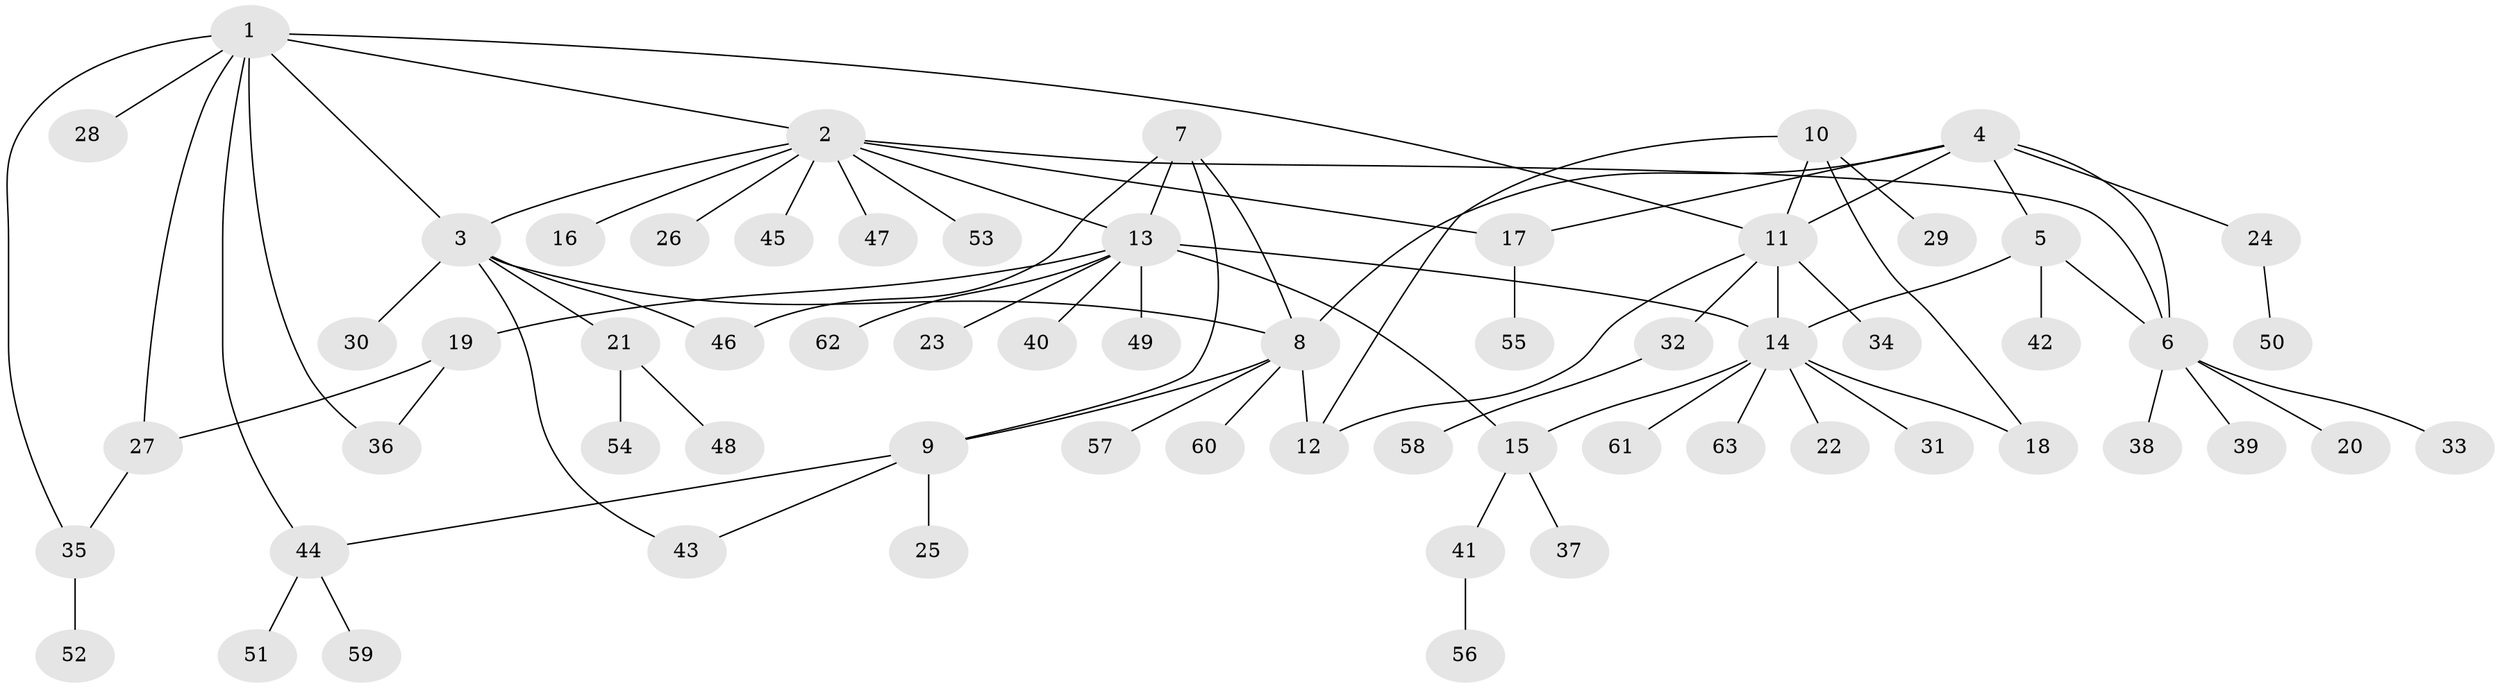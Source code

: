 // coarse degree distribution, {8: 0.03225806451612903, 5: 0.06451612903225806, 7: 0.0967741935483871, 6: 0.06451612903225806, 3: 0.0967741935483871, 4: 0.0967741935483871, 2: 0.22580645161290322, 1: 0.3225806451612903}
// Generated by graph-tools (version 1.1) at 2025/19/03/04/25 18:19:36]
// undirected, 63 vertices, 81 edges
graph export_dot {
graph [start="1"]
  node [color=gray90,style=filled];
  1;
  2;
  3;
  4;
  5;
  6;
  7;
  8;
  9;
  10;
  11;
  12;
  13;
  14;
  15;
  16;
  17;
  18;
  19;
  20;
  21;
  22;
  23;
  24;
  25;
  26;
  27;
  28;
  29;
  30;
  31;
  32;
  33;
  34;
  35;
  36;
  37;
  38;
  39;
  40;
  41;
  42;
  43;
  44;
  45;
  46;
  47;
  48;
  49;
  50;
  51;
  52;
  53;
  54;
  55;
  56;
  57;
  58;
  59;
  60;
  61;
  62;
  63;
  1 -- 2;
  1 -- 3;
  1 -- 11;
  1 -- 27;
  1 -- 28;
  1 -- 35;
  1 -- 36;
  1 -- 44;
  2 -- 3;
  2 -- 6;
  2 -- 13;
  2 -- 16;
  2 -- 17;
  2 -- 26;
  2 -- 45;
  2 -- 47;
  2 -- 53;
  3 -- 8;
  3 -- 21;
  3 -- 30;
  3 -- 43;
  3 -- 46;
  4 -- 5;
  4 -- 6;
  4 -- 8;
  4 -- 11;
  4 -- 17;
  4 -- 24;
  5 -- 6;
  5 -- 14;
  5 -- 42;
  6 -- 20;
  6 -- 33;
  6 -- 38;
  6 -- 39;
  7 -- 8;
  7 -- 9;
  7 -- 13;
  7 -- 46;
  8 -- 9;
  8 -- 12;
  8 -- 57;
  8 -- 60;
  9 -- 25;
  9 -- 43;
  9 -- 44;
  10 -- 11;
  10 -- 12;
  10 -- 18;
  10 -- 29;
  11 -- 12;
  11 -- 14;
  11 -- 32;
  11 -- 34;
  13 -- 14;
  13 -- 15;
  13 -- 19;
  13 -- 23;
  13 -- 40;
  13 -- 49;
  13 -- 62;
  14 -- 15;
  14 -- 18;
  14 -- 22;
  14 -- 31;
  14 -- 61;
  14 -- 63;
  15 -- 37;
  15 -- 41;
  17 -- 55;
  19 -- 27;
  19 -- 36;
  21 -- 48;
  21 -- 54;
  24 -- 50;
  27 -- 35;
  32 -- 58;
  35 -- 52;
  41 -- 56;
  44 -- 51;
  44 -- 59;
}
